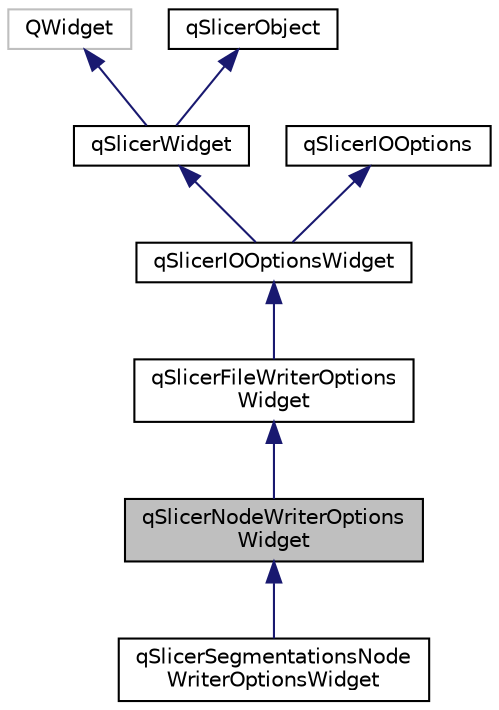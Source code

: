 digraph "qSlicerNodeWriterOptionsWidget"
{
  bgcolor="transparent";
  edge [fontname="Helvetica",fontsize="10",labelfontname="Helvetica",labelfontsize="10"];
  node [fontname="Helvetica",fontsize="10",shape=record];
  Node0 [label="qSlicerNodeWriterOptions\lWidget",height=0.2,width=0.4,color="black", fillcolor="grey75", style="filled", fontcolor="black"];
  Node1 -> Node0 [dir="back",color="midnightblue",fontsize="10",style="solid",fontname="Helvetica"];
  Node1 [label="qSlicerFileWriterOptions\lWidget",height=0.2,width=0.4,color="black",URL="$classqSlicerFileWriterOptionsWidget.html",tooltip="Base class for all the Writer Options widget. "];
  Node2 -> Node1 [dir="back",color="midnightblue",fontsize="10",style="solid",fontname="Helvetica"];
  Node2 [label="qSlicerIOOptionsWidget",height=0.2,width=0.4,color="black",URL="$classqSlicerIOOptionsWidget.html"];
  Node3 -> Node2 [dir="back",color="midnightblue",fontsize="10",style="solid",fontname="Helvetica"];
  Node3 [label="qSlicerWidget",height=0.2,width=0.4,color="black",URL="$classqSlicerWidget.html"];
  Node4 -> Node3 [dir="back",color="midnightblue",fontsize="10",style="solid",fontname="Helvetica"];
  Node4 [label="QWidget",height=0.2,width=0.4,color="grey75"];
  Node5 -> Node3 [dir="back",color="midnightblue",fontsize="10",style="solid",fontname="Helvetica"];
  Node5 [label="qSlicerObject",height=0.2,width=0.4,color="black",URL="$classqSlicerObject.html"];
  Node6 -> Node2 [dir="back",color="midnightblue",fontsize="10",style="solid",fontname="Helvetica"];
  Node6 [label="qSlicerIOOptions",height=0.2,width=0.4,color="black",URL="$classqSlicerIOOptions.html"];
  Node0 -> Node7 [dir="back",color="midnightblue",fontsize="10",style="solid",fontname="Helvetica"];
  Node7 [label="qSlicerSegmentationsNode\lWriterOptionsWidget",height=0.2,width=0.4,color="black",URL="$classqSlicerSegmentationsNodeWriterOptionsWidget.html"];
}
